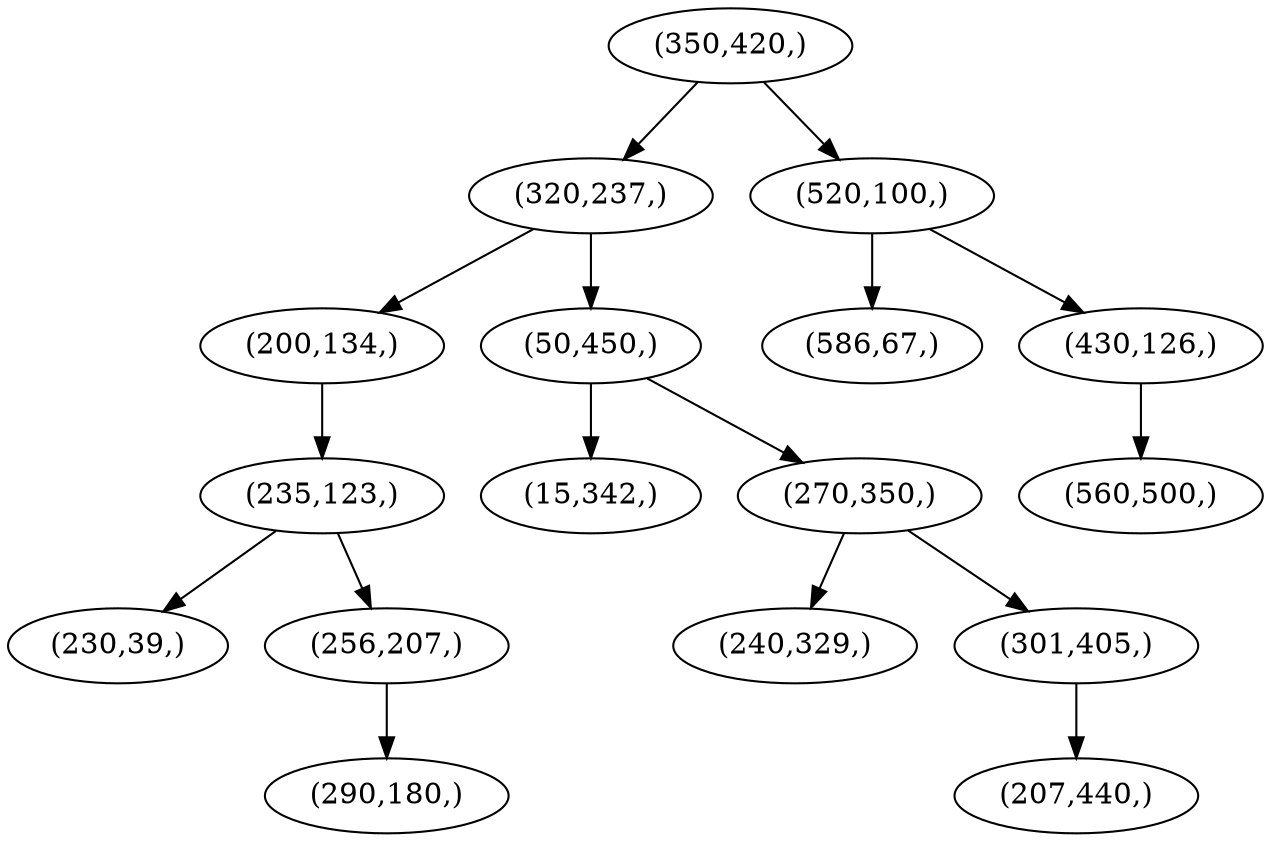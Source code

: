 digraph {
1 [label="(350,420,)"]
1  -> 2 
2 [label="(320,237,)"]
2  -> 4 
4 [label="(200,134,)"]
4  -> 9 
9 [label="(235,123,)"]
9  -> 18 
18 [label="(230,39,)"]
9  -> 19 
19 [label="(256,207,)"]
19  -> 39 
39 [label="(290,180,)"]
2  -> 5 
5 [label="(50,450,)"]
5  -> 10 
10 [label="(15,342,)"]
5  -> 11 
11 [label="(270,350,)"]
11  -> 22 
22 [label="(240,329,)"]
11  -> 23 
23 [label="(301,405,)"]
23  -> 46 
46 [label="(207,440,)"]
1  -> 3 
3 [label="(520,100,)"]
3  -> 6 
6 [label="(586,67,)"]
3  -> 7 
7 [label="(430,126,)"]
7  -> 15 
15 [label="(560,500,)"]
}